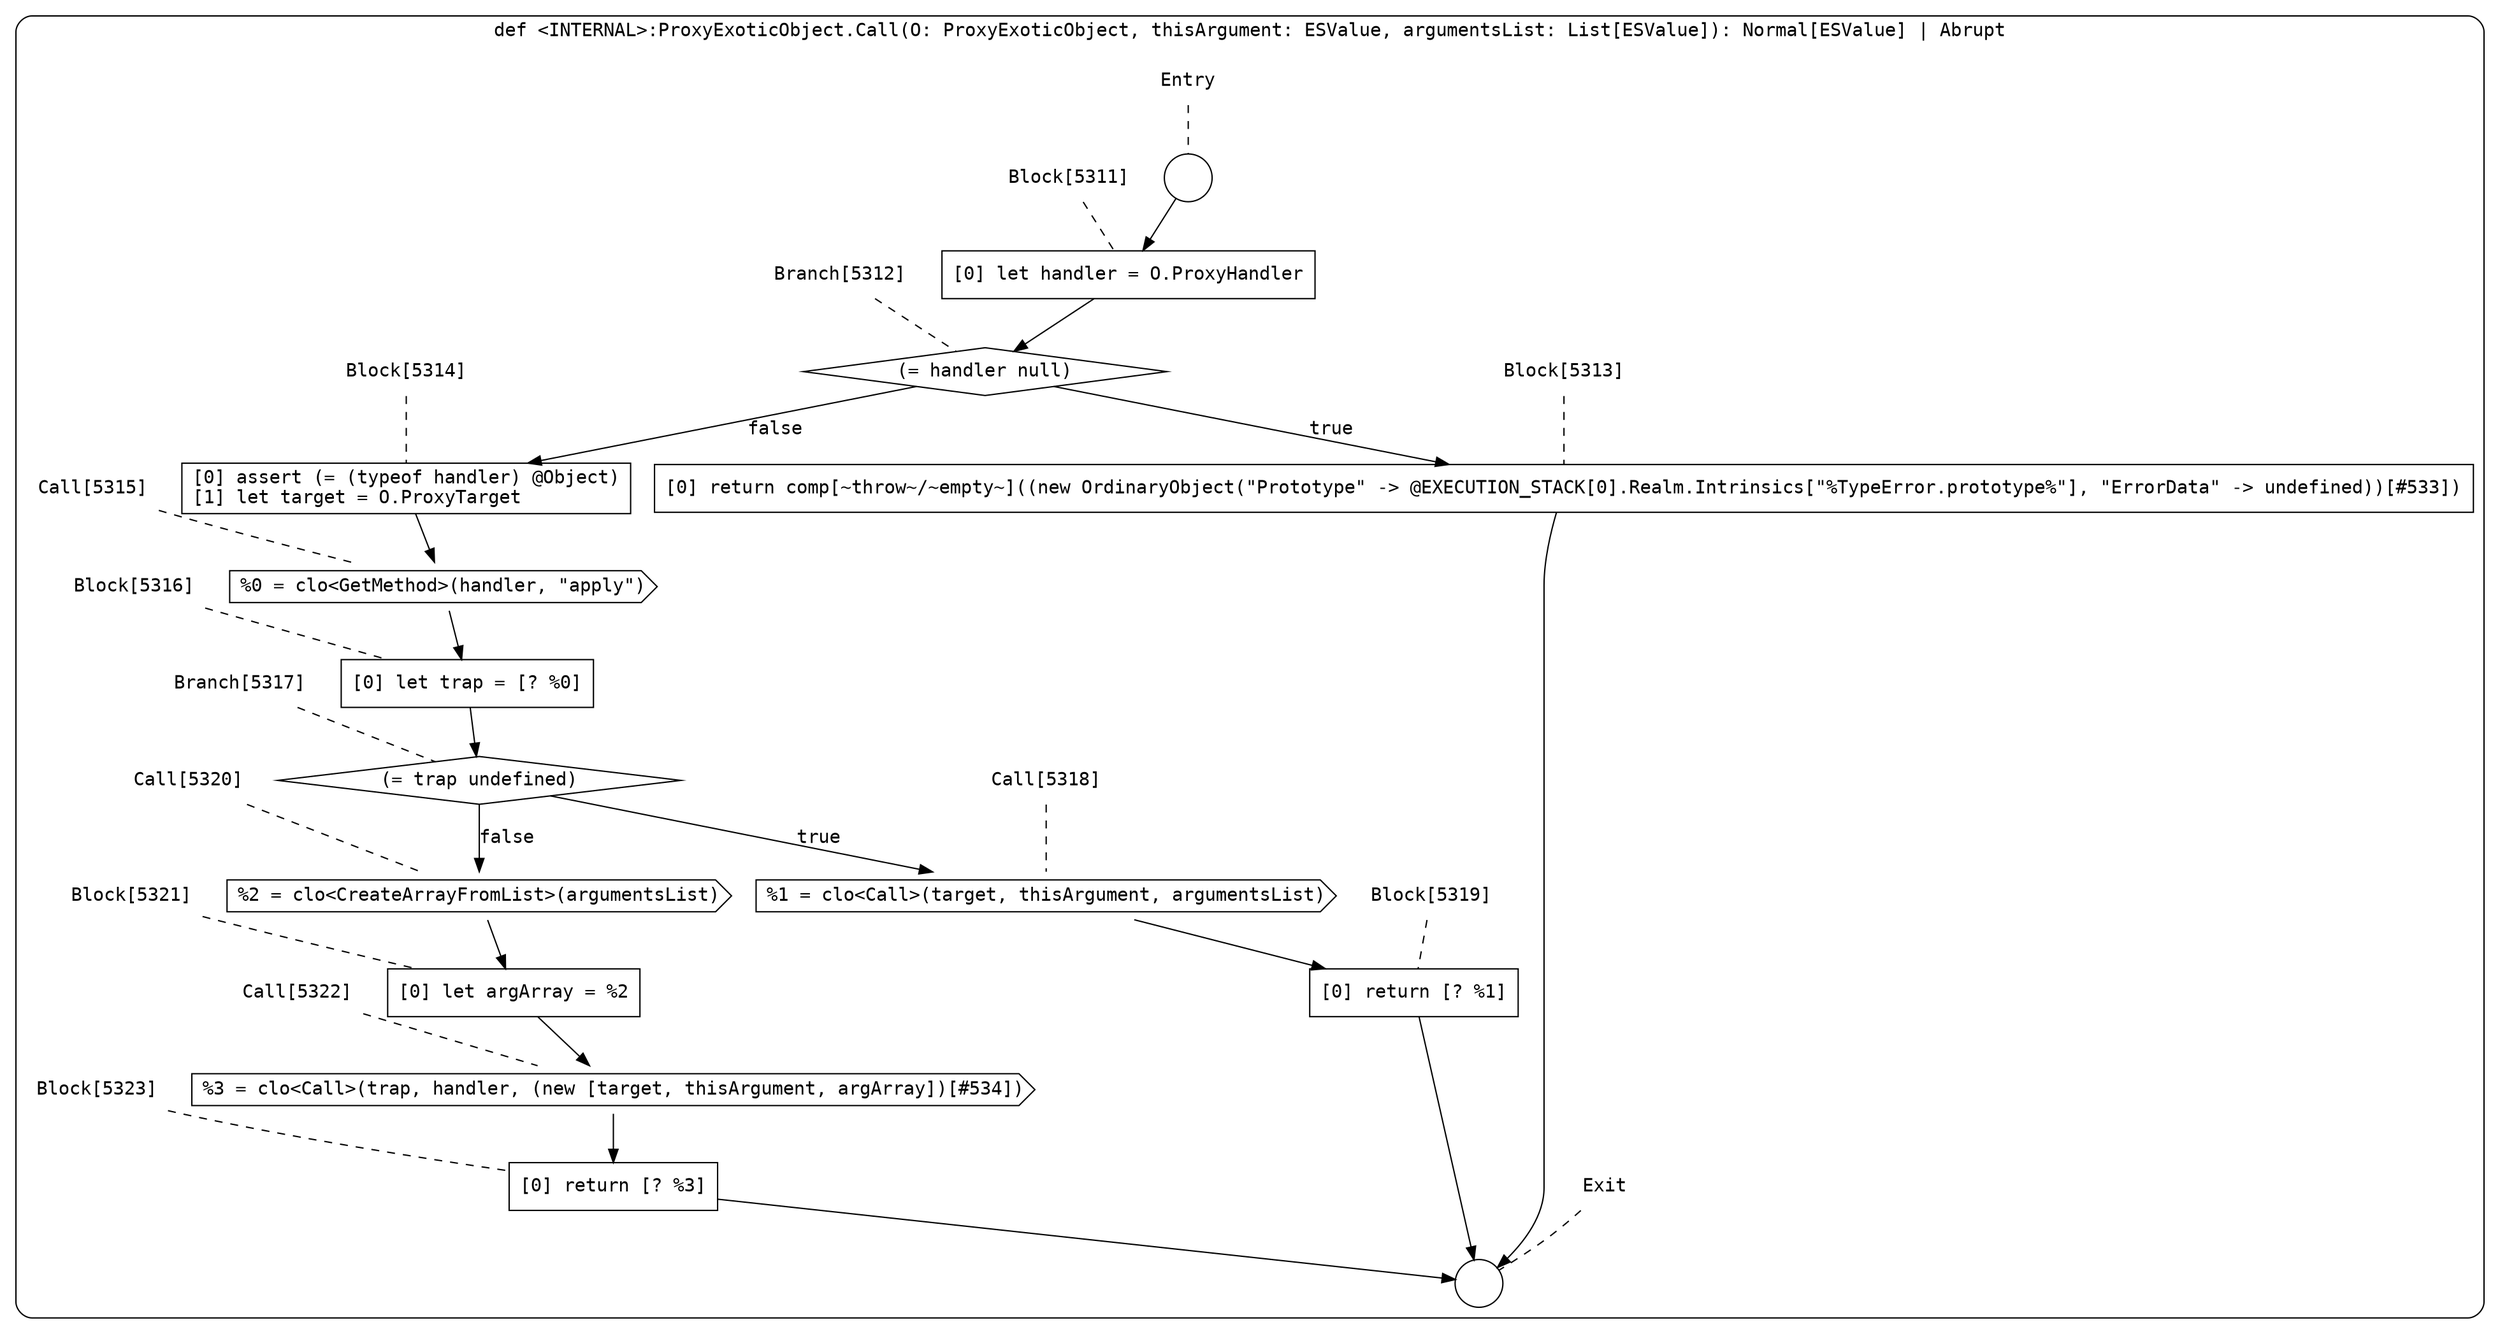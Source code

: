 digraph {
  graph [fontname = "Consolas"]
  node [fontname = "Consolas"]
  edge [fontname = "Consolas"]
  subgraph cluster1161 {
    label = "def <INTERNAL>:ProxyExoticObject.Call(O: ProxyExoticObject, thisArgument: ESValue, argumentsList: List[ESValue]): Normal[ESValue] | Abrupt"
    style = rounded
    cluster1161_entry_name [shape=none, label=<<font color="black">Entry</font>>]
    cluster1161_entry_name -> cluster1161_entry [arrowhead=none, color="black", style=dashed]
    cluster1161_entry [shape=circle label=" " color="black" fillcolor="white" style=filled]
    cluster1161_entry -> node5311 [color="black"]
    cluster1161_exit_name [shape=none, label=<<font color="black">Exit</font>>]
    cluster1161_exit_name -> cluster1161_exit [arrowhead=none, color="black", style=dashed]
    cluster1161_exit [shape=circle label=" " color="black" fillcolor="white" style=filled]
    node5311_name [shape=none, label=<<font color="black">Block[5311]</font>>]
    node5311_name -> node5311 [arrowhead=none, color="black", style=dashed]
    node5311 [shape=box, label=<<font color="black">[0] let handler = O.ProxyHandler<BR ALIGN="LEFT"/></font>> color="black" fillcolor="white", style=filled]
    node5311 -> node5312 [color="black"]
    node5312_name [shape=none, label=<<font color="black">Branch[5312]</font>>]
    node5312_name -> node5312 [arrowhead=none, color="black", style=dashed]
    node5312 [shape=diamond, label=<<font color="black">(= handler null)</font>> color="black" fillcolor="white", style=filled]
    node5312 -> node5313 [label=<<font color="black">true</font>> color="black"]
    node5312 -> node5314 [label=<<font color="black">false</font>> color="black"]
    node5313_name [shape=none, label=<<font color="black">Block[5313]</font>>]
    node5313_name -> node5313 [arrowhead=none, color="black", style=dashed]
    node5313 [shape=box, label=<<font color="black">[0] return comp[~throw~/~empty~]((new OrdinaryObject(&quot;Prototype&quot; -&gt; @EXECUTION_STACK[0].Realm.Intrinsics[&quot;%TypeError.prototype%&quot;], &quot;ErrorData&quot; -&gt; undefined))[#533])<BR ALIGN="LEFT"/></font>> color="black" fillcolor="white", style=filled]
    node5313 -> cluster1161_exit [color="black"]
    node5314_name [shape=none, label=<<font color="black">Block[5314]</font>>]
    node5314_name -> node5314 [arrowhead=none, color="black", style=dashed]
    node5314 [shape=box, label=<<font color="black">[0] assert (= (typeof handler) @Object)<BR ALIGN="LEFT"/>[1] let target = O.ProxyTarget<BR ALIGN="LEFT"/></font>> color="black" fillcolor="white", style=filled]
    node5314 -> node5315 [color="black"]
    node5315_name [shape=none, label=<<font color="black">Call[5315]</font>>]
    node5315_name -> node5315 [arrowhead=none, color="black", style=dashed]
    node5315 [shape=cds, label=<<font color="black">%0 = clo&lt;GetMethod&gt;(handler, &quot;apply&quot;)</font>> color="black" fillcolor="white", style=filled]
    node5315 -> node5316 [color="black"]
    node5316_name [shape=none, label=<<font color="black">Block[5316]</font>>]
    node5316_name -> node5316 [arrowhead=none, color="black", style=dashed]
    node5316 [shape=box, label=<<font color="black">[0] let trap = [? %0]<BR ALIGN="LEFT"/></font>> color="black" fillcolor="white", style=filled]
    node5316 -> node5317 [color="black"]
    node5317_name [shape=none, label=<<font color="black">Branch[5317]</font>>]
    node5317_name -> node5317 [arrowhead=none, color="black", style=dashed]
    node5317 [shape=diamond, label=<<font color="black">(= trap undefined)</font>> color="black" fillcolor="white", style=filled]
    node5317 -> node5318 [label=<<font color="black">true</font>> color="black"]
    node5317 -> node5320 [label=<<font color="black">false</font>> color="black"]
    node5318_name [shape=none, label=<<font color="black">Call[5318]</font>>]
    node5318_name -> node5318 [arrowhead=none, color="black", style=dashed]
    node5318 [shape=cds, label=<<font color="black">%1 = clo&lt;Call&gt;(target, thisArgument, argumentsList)</font>> color="black" fillcolor="white", style=filled]
    node5318 -> node5319 [color="black"]
    node5320_name [shape=none, label=<<font color="black">Call[5320]</font>>]
    node5320_name -> node5320 [arrowhead=none, color="black", style=dashed]
    node5320 [shape=cds, label=<<font color="black">%2 = clo&lt;CreateArrayFromList&gt;(argumentsList)</font>> color="black" fillcolor="white", style=filled]
    node5320 -> node5321 [color="black"]
    node5319_name [shape=none, label=<<font color="black">Block[5319]</font>>]
    node5319_name -> node5319 [arrowhead=none, color="black", style=dashed]
    node5319 [shape=box, label=<<font color="black">[0] return [? %1]<BR ALIGN="LEFT"/></font>> color="black" fillcolor="white", style=filled]
    node5319 -> cluster1161_exit [color="black"]
    node5321_name [shape=none, label=<<font color="black">Block[5321]</font>>]
    node5321_name -> node5321 [arrowhead=none, color="black", style=dashed]
    node5321 [shape=box, label=<<font color="black">[0] let argArray = %2<BR ALIGN="LEFT"/></font>> color="black" fillcolor="white", style=filled]
    node5321 -> node5322 [color="black"]
    node5322_name [shape=none, label=<<font color="black">Call[5322]</font>>]
    node5322_name -> node5322 [arrowhead=none, color="black", style=dashed]
    node5322 [shape=cds, label=<<font color="black">%3 = clo&lt;Call&gt;(trap, handler, (new [target, thisArgument, argArray])[#534])</font>> color="black" fillcolor="white", style=filled]
    node5322 -> node5323 [color="black"]
    node5323_name [shape=none, label=<<font color="black">Block[5323]</font>>]
    node5323_name -> node5323 [arrowhead=none, color="black", style=dashed]
    node5323 [shape=box, label=<<font color="black">[0] return [? %3]<BR ALIGN="LEFT"/></font>> color="black" fillcolor="white", style=filled]
    node5323 -> cluster1161_exit [color="black"]
  }
}